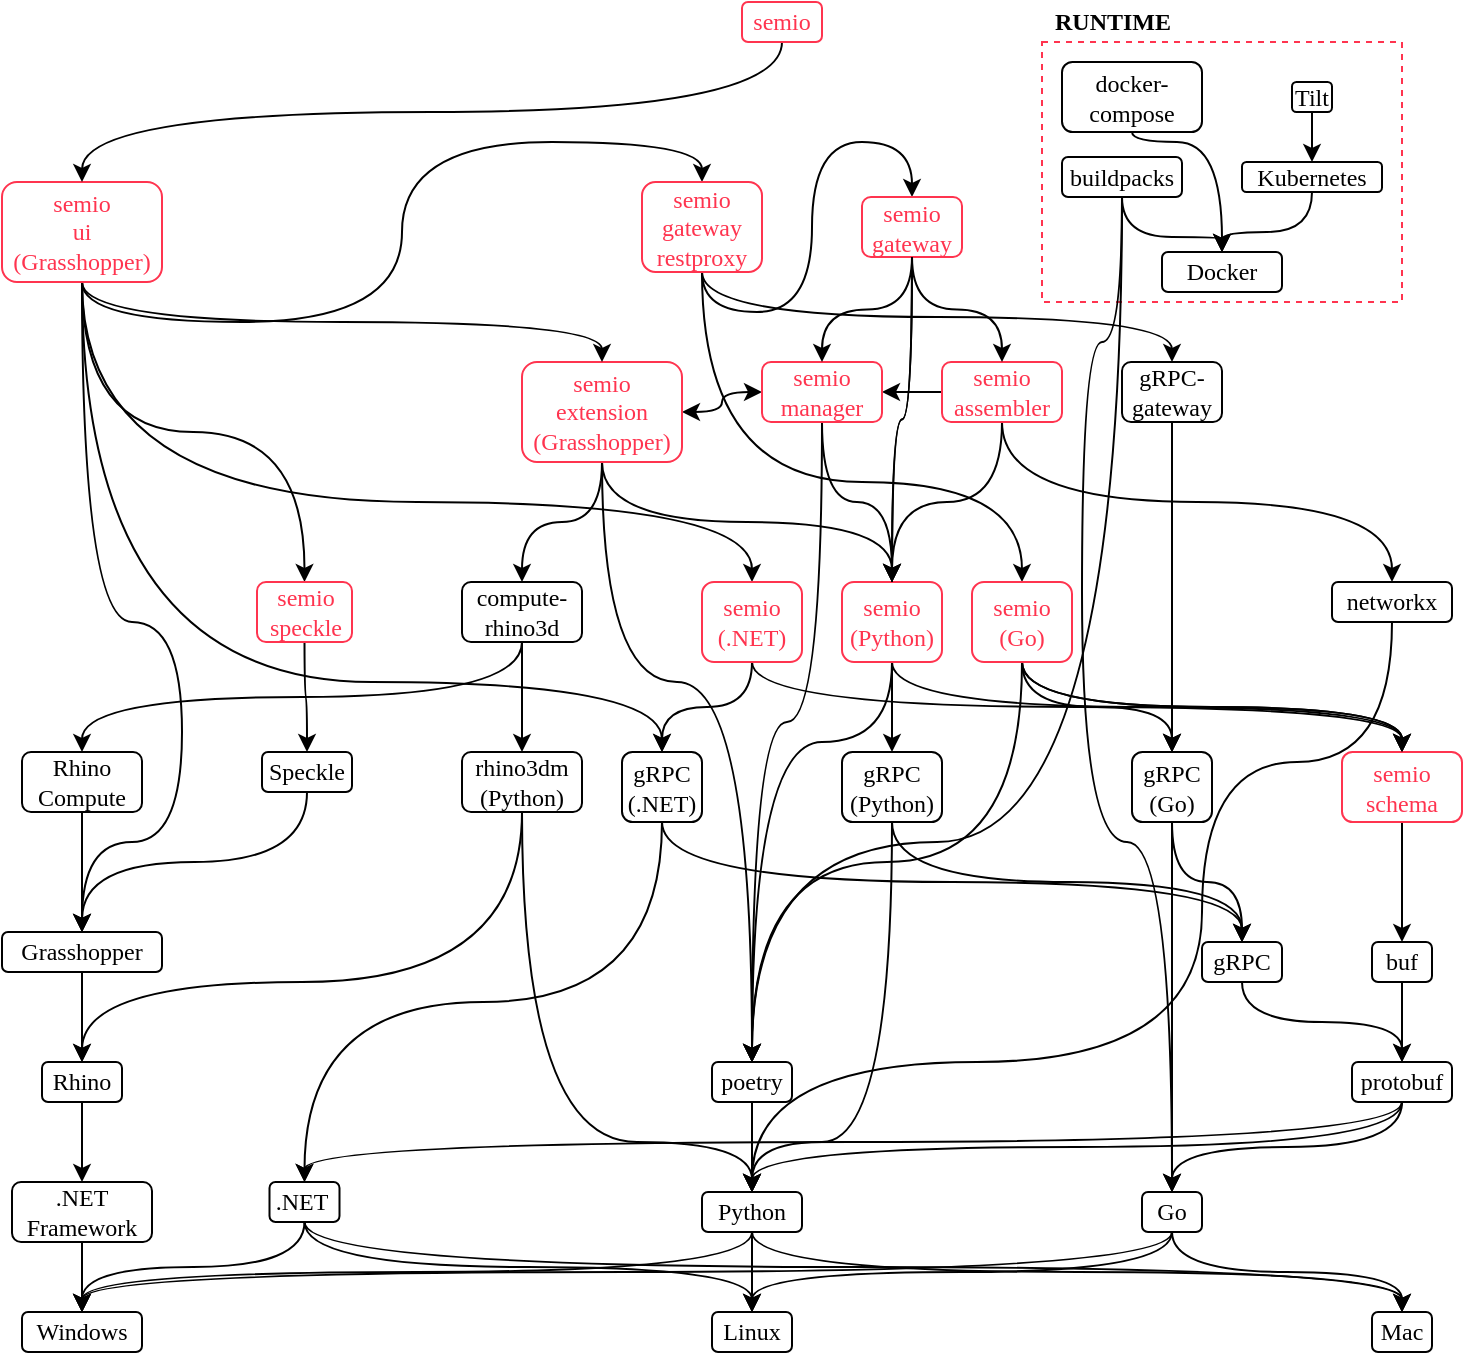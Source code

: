 <mxfile version="15.7.3" type="device"><diagram id="Dv8ey4STMA0pb-pKl83W" name="Page-1"><mxGraphModel dx="1952" dy="1957" grid="1" gridSize="10" guides="1" tooltips="1" connect="1" arrows="1" fold="1" page="1" pageScale="1" pageWidth="850" pageHeight="1100" math="0" shadow="0"><root><mxCell id="0"/><mxCell id="1" parent="0"/><mxCell id="xNmAudoR6igQYAy2_x1g-141" value="" style="rounded=0;whiteSpace=wrap;html=1;dashed=1;fontColor=#FF344F;strokeColor=#FF344F;fillColor=none;fontFamily=Times New Roman;" parent="1" vertex="1"><mxGeometry x="-70" y="-360" width="180" height="130" as="geometry"/></mxCell><mxCell id="xNmAudoR6igQYAy2_x1g-1" value="Windows" style="rounded=1;whiteSpace=wrap;html=1;fillColor=none;fontFamily=Times New Roman;" parent="1" vertex="1"><mxGeometry x="-580" y="275" width="60" height="20" as="geometry"/></mxCell><mxCell id="xNmAudoR6igQYAy2_x1g-2" value="Linux" style="rounded=1;whiteSpace=wrap;html=1;fillColor=none;fontFamily=Times New Roman;" parent="1" vertex="1"><mxGeometry x="-235" y="275" width="40" height="20" as="geometry"/></mxCell><mxCell id="xNmAudoR6igQYAy2_x1g-3" value="Mac" style="rounded=1;whiteSpace=wrap;html=1;fillColor=none;fontFamily=Times New Roman;" parent="1" vertex="1"><mxGeometry x="95" y="275" width="30" height="20" as="geometry"/></mxCell><mxCell id="xNmAudoR6igQYAy2_x1g-8" style="edgeStyle=orthogonalEdgeStyle;rounded=0;orthogonalLoop=1;jettySize=auto;html=1;exitX=0.5;exitY=1;exitDx=0;exitDy=0;entryX=0.5;entryY=0;entryDx=0;entryDy=0;fillColor=none;fontFamily=Times New Roman;" parent="1" source="xNmAudoR6igQYAy2_x1g-5" target="xNmAudoR6igQYAy2_x1g-1" edge="1"><mxGeometry relative="1" as="geometry"/></mxCell><mxCell id="xNmAudoR6igQYAy2_x1g-5" value=".NET Framework" style="rounded=1;whiteSpace=wrap;html=1;fillColor=none;fontFamily=Times New Roman;" parent="1" vertex="1"><mxGeometry x="-585" y="210" width="70" height="30" as="geometry"/></mxCell><mxCell id="xNmAudoR6igQYAy2_x1g-9" style="edgeStyle=orthogonalEdgeStyle;rounded=0;orthogonalLoop=1;jettySize=auto;html=1;exitX=0.5;exitY=1;exitDx=0;exitDy=0;entryX=0.5;entryY=0;entryDx=0;entryDy=0;curved=1;fillColor=none;fontFamily=Times New Roman;" parent="1" source="xNmAudoR6igQYAy2_x1g-6" target="xNmAudoR6igQYAy2_x1g-1" edge="1"><mxGeometry relative="1" as="geometry"/></mxCell><mxCell id="xNmAudoR6igQYAy2_x1g-11" style="edgeStyle=orthogonalEdgeStyle;rounded=0;orthogonalLoop=1;jettySize=auto;html=1;exitX=0.5;exitY=1;exitDx=0;exitDy=0;entryX=0.5;entryY=0;entryDx=0;entryDy=0;curved=1;fillColor=none;fontFamily=Times New Roman;" parent="1" source="xNmAudoR6igQYAy2_x1g-6" target="xNmAudoR6igQYAy2_x1g-2" edge="1"><mxGeometry relative="1" as="geometry"/></mxCell><mxCell id="xNmAudoR6igQYAy2_x1g-13" style="edgeStyle=orthogonalEdgeStyle;rounded=0;orthogonalLoop=1;jettySize=auto;html=1;exitX=0.5;exitY=1;exitDx=0;exitDy=0;entryX=0.5;entryY=0;entryDx=0;entryDy=0;curved=1;fillColor=none;fontFamily=Times New Roman;" parent="1" source="xNmAudoR6igQYAy2_x1g-6" target="xNmAudoR6igQYAy2_x1g-3" edge="1"><mxGeometry relative="1" as="geometry"/></mxCell><mxCell id="xNmAudoR6igQYAy2_x1g-6" value="Python" style="rounded=1;whiteSpace=wrap;html=1;fillColor=none;fontFamily=Times New Roman;" parent="1" vertex="1"><mxGeometry x="-240" y="215" width="50" height="20" as="geometry"/></mxCell><mxCell id="xNmAudoR6igQYAy2_x1g-10" style="edgeStyle=orthogonalEdgeStyle;rounded=0;orthogonalLoop=1;jettySize=auto;html=1;exitX=0.5;exitY=1;exitDx=0;exitDy=0;entryX=0.5;entryY=0;entryDx=0;entryDy=0;curved=1;fillColor=none;fontFamily=Times New Roman;" parent="1" source="xNmAudoR6igQYAy2_x1g-7" target="xNmAudoR6igQYAy2_x1g-6" edge="1"><mxGeometry relative="1" as="geometry"/></mxCell><mxCell id="xNmAudoR6igQYAy2_x1g-12" style="edgeStyle=orthogonalEdgeStyle;rounded=0;orthogonalLoop=1;jettySize=auto;html=1;exitX=0.5;exitY=1;exitDx=0;exitDy=0;entryX=0.5;entryY=0;entryDx=0;entryDy=0;curved=1;fillColor=none;fontFamily=Times New Roman;" parent="1" source="xNmAudoR6igQYAy2_x1g-7" target="xNmAudoR6igQYAy2_x1g-27" edge="1"><mxGeometry relative="1" as="geometry"/></mxCell><mxCell id="xNmAudoR6igQYAy2_x1g-31" style="edgeStyle=orthogonalEdgeStyle;curved=1;rounded=0;orthogonalLoop=1;jettySize=auto;html=1;exitX=0.5;exitY=1;exitDx=0;exitDy=0;entryX=0.5;entryY=0;entryDx=0;entryDy=0;fillColor=none;fontFamily=Times New Roman;" parent="1" source="xNmAudoR6igQYAy2_x1g-7" target="xNmAudoR6igQYAy2_x1g-36" edge="1"><mxGeometry relative="1" as="geometry"/></mxCell><mxCell id="xNmAudoR6igQYAy2_x1g-7" value="protobuf" style="rounded=1;whiteSpace=wrap;html=1;fillColor=none;fontFamily=Times New Roman;" parent="1" vertex="1"><mxGeometry x="85" y="150" width="50" height="20" as="geometry"/></mxCell><mxCell id="xNmAudoR6igQYAy2_x1g-17" style="edgeStyle=orthogonalEdgeStyle;curved=1;rounded=0;orthogonalLoop=1;jettySize=auto;html=1;exitX=0.5;exitY=1;exitDx=0;exitDy=0;entryX=0.5;entryY=0;entryDx=0;entryDy=0;fillColor=none;fontFamily=Times New Roman;" parent="1" source="xNmAudoR6igQYAy2_x1g-16" target="xNmAudoR6igQYAy2_x1g-6" edge="1"><mxGeometry relative="1" as="geometry"/></mxCell><mxCell id="xNmAudoR6igQYAy2_x1g-16" value="poetry" style="rounded=1;whiteSpace=wrap;html=1;fillColor=none;fontFamily=Times New Roman;" parent="1" vertex="1"><mxGeometry x="-235" y="150" width="40" height="20" as="geometry"/></mxCell><mxCell id="xNmAudoR6igQYAy2_x1g-19" style="edgeStyle=orthogonalEdgeStyle;curved=1;rounded=0;orthogonalLoop=1;jettySize=auto;html=1;exitX=0.5;exitY=1;exitDx=0;exitDy=0;entryX=0.5;entryY=0;entryDx=0;entryDy=0;fillColor=none;fontFamily=Times New Roman;" parent="1" source="xNmAudoR6igQYAy2_x1g-18" target="xNmAudoR6igQYAy2_x1g-7" edge="1"><mxGeometry relative="1" as="geometry"/></mxCell><mxCell id="xNmAudoR6igQYAy2_x1g-18" value="buf" style="rounded=1;whiteSpace=wrap;html=1;fillColor=none;fontFamily=Times New Roman;" parent="1" vertex="1"><mxGeometry x="95" y="90" width="30" height="20" as="geometry"/></mxCell><mxCell id="xNmAudoR6igQYAy2_x1g-21" style="edgeStyle=orthogonalEdgeStyle;curved=1;rounded=0;orthogonalLoop=1;jettySize=auto;html=1;exitX=0.5;exitY=1;exitDx=0;exitDy=0;entryX=0.5;entryY=0;entryDx=0;entryDy=0;fillColor=none;fontFamily=Times New Roman;" parent="1" source="xNmAudoR6igQYAy2_x1g-20" target="xNmAudoR6igQYAy2_x1g-7" edge="1"><mxGeometry relative="1" as="geometry"/></mxCell><mxCell id="xNmAudoR6igQYAy2_x1g-20" value="gRPC" style="rounded=1;whiteSpace=wrap;html=1;fillColor=none;fontFamily=Times New Roman;" parent="1" vertex="1"><mxGeometry x="10" y="90" width="40" height="20" as="geometry"/></mxCell><mxCell id="xNmAudoR6igQYAy2_x1g-24" style="edgeStyle=orthogonalEdgeStyle;curved=1;rounded=0;orthogonalLoop=1;jettySize=auto;html=1;exitX=0.5;exitY=1;exitDx=0;exitDy=0;entryX=0.5;entryY=0;entryDx=0;entryDy=0;fillColor=none;fontFamily=Times New Roman;" parent="1" source="xNmAudoR6igQYAy2_x1g-22" target="xNmAudoR6igQYAy2_x1g-6" edge="1"><mxGeometry relative="1" as="geometry"><Array as="points"><mxPoint x="-145" y="190"/><mxPoint x="-215" y="190"/></Array></mxGeometry></mxCell><mxCell id="xNmAudoR6igQYAy2_x1g-25" style="edgeStyle=orthogonalEdgeStyle;curved=1;rounded=0;orthogonalLoop=1;jettySize=auto;html=1;exitX=0.5;exitY=1;exitDx=0;exitDy=0;entryX=0.5;entryY=0;entryDx=0;entryDy=0;fillColor=none;fontFamily=Times New Roman;" parent="1" source="xNmAudoR6igQYAy2_x1g-22" target="xNmAudoR6igQYAy2_x1g-20" edge="1"><mxGeometry relative="1" as="geometry"/></mxCell><mxCell id="xNmAudoR6igQYAy2_x1g-22" value="gRPC&lt;br&gt;(Python)" style="rounded=1;whiteSpace=wrap;html=1;fillColor=none;fontFamily=Times New Roman;" parent="1" vertex="1"><mxGeometry x="-170" y="-5" width="50" height="35" as="geometry"/></mxCell><mxCell id="xNmAudoR6igQYAy2_x1g-32" style="edgeStyle=orthogonalEdgeStyle;curved=1;rounded=0;orthogonalLoop=1;jettySize=auto;html=1;exitX=0.5;exitY=1;exitDx=0;exitDy=0;entryX=0.5;entryY=0;entryDx=0;entryDy=0;fillColor=none;fontFamily=Times New Roman;" parent="1" source="xNmAudoR6igQYAy2_x1g-26" target="xNmAudoR6igQYAy2_x1g-27" edge="1"><mxGeometry relative="1" as="geometry"/></mxCell><mxCell id="xNmAudoR6igQYAy2_x1g-33" style="edgeStyle=orthogonalEdgeStyle;curved=1;rounded=0;orthogonalLoop=1;jettySize=auto;html=1;exitX=0.5;exitY=1;exitDx=0;exitDy=0;entryX=0.5;entryY=0;entryDx=0;entryDy=0;fillColor=none;fontFamily=Times New Roman;" parent="1" source="xNmAudoR6igQYAy2_x1g-26" target="xNmAudoR6igQYAy2_x1g-20" edge="1"><mxGeometry relative="1" as="geometry"/></mxCell><mxCell id="xNmAudoR6igQYAy2_x1g-28" style="edgeStyle=orthogonalEdgeStyle;curved=1;rounded=0;orthogonalLoop=1;jettySize=auto;html=1;exitX=0.5;exitY=1;exitDx=0;exitDy=0;entryX=0.5;entryY=0;entryDx=0;entryDy=0;fillColor=none;fontFamily=Times New Roman;" parent="1" source="xNmAudoR6igQYAy2_x1g-27" target="xNmAudoR6igQYAy2_x1g-1" edge="1"><mxGeometry relative="1" as="geometry"/></mxCell><mxCell id="xNmAudoR6igQYAy2_x1g-29" style="edgeStyle=orthogonalEdgeStyle;curved=1;rounded=0;orthogonalLoop=1;jettySize=auto;html=1;exitX=0.5;exitY=1;exitDx=0;exitDy=0;entryX=0.5;entryY=0;entryDx=0;entryDy=0;fillColor=none;fontFamily=Times New Roman;" parent="1" source="xNmAudoR6igQYAy2_x1g-27" target="xNmAudoR6igQYAy2_x1g-2" edge="1"><mxGeometry relative="1" as="geometry"/></mxCell><mxCell id="xNmAudoR6igQYAy2_x1g-30" style="edgeStyle=orthogonalEdgeStyle;curved=1;rounded=0;orthogonalLoop=1;jettySize=auto;html=1;exitX=0.5;exitY=1;exitDx=0;exitDy=0;entryX=0.5;entryY=0;entryDx=0;entryDy=0;fillColor=none;fontFamily=Times New Roman;" parent="1" source="xNmAudoR6igQYAy2_x1g-27" target="xNmAudoR6igQYAy2_x1g-3" edge="1"><mxGeometry relative="1" as="geometry"/></mxCell><mxCell id="xNmAudoR6igQYAy2_x1g-27" value=".NET&amp;nbsp;" style="rounded=1;whiteSpace=wrap;html=1;fillColor=none;fontFamily=Times New Roman;" parent="1" vertex="1"><mxGeometry x="-456.25" y="210" width="35" height="20" as="geometry"/></mxCell><mxCell id="xNmAudoR6igQYAy2_x1g-40" style="edgeStyle=orthogonalEdgeStyle;curved=1;rounded=0;orthogonalLoop=1;jettySize=auto;html=1;exitX=0.5;exitY=1;exitDx=0;exitDy=0;entryX=0.5;entryY=0;entryDx=0;entryDy=0;fillColor=none;fontFamily=Times New Roman;" parent="1" source="xNmAudoR6igQYAy2_x1g-35" target="xNmAudoR6igQYAy2_x1g-36" edge="1"><mxGeometry relative="1" as="geometry"/></mxCell><mxCell id="xNmAudoR6igQYAy2_x1g-171" style="edgeStyle=orthogonalEdgeStyle;curved=1;rounded=0;orthogonalLoop=1;jettySize=auto;html=1;exitX=0.5;exitY=1;exitDx=0;exitDy=0;entryX=0.5;entryY=0;entryDx=0;entryDy=0;fontColor=#000000;startArrow=none;startFill=0;endArrow=classic;endFill=1;fillColor=none;fontFamily=Times New Roman;" parent="1" source="xNmAudoR6igQYAy2_x1g-35" target="xNmAudoR6igQYAy2_x1g-20" edge="1"><mxGeometry relative="1" as="geometry"/></mxCell><mxCell id="xNmAudoR6igQYAy2_x1g-35" value="gRPC&lt;br&gt;(Go)" style="rounded=1;whiteSpace=wrap;html=1;fillColor=none;fontFamily=Times New Roman;" parent="1" vertex="1"><mxGeometry x="-25" y="-5" width="40" height="35" as="geometry"/></mxCell><mxCell id="xNmAudoR6igQYAy2_x1g-37" style="edgeStyle=orthogonalEdgeStyle;curved=1;rounded=0;orthogonalLoop=1;jettySize=auto;html=1;exitX=0.5;exitY=1;exitDx=0;exitDy=0;entryX=0.5;entryY=0;entryDx=0;entryDy=0;fillColor=none;fontFamily=Times New Roman;" parent="1" source="xNmAudoR6igQYAy2_x1g-36" target="xNmAudoR6igQYAy2_x1g-1" edge="1"><mxGeometry relative="1" as="geometry"/></mxCell><mxCell id="xNmAudoR6igQYAy2_x1g-38" style="edgeStyle=orthogonalEdgeStyle;curved=1;rounded=0;orthogonalLoop=1;jettySize=auto;html=1;exitX=0.5;exitY=1;exitDx=0;exitDy=0;entryX=0.5;entryY=0;entryDx=0;entryDy=0;fillColor=none;fontFamily=Times New Roman;" parent="1" source="xNmAudoR6igQYAy2_x1g-36" target="xNmAudoR6igQYAy2_x1g-2" edge="1"><mxGeometry relative="1" as="geometry"/></mxCell><mxCell id="xNmAudoR6igQYAy2_x1g-39" style="edgeStyle=orthogonalEdgeStyle;curved=1;rounded=0;orthogonalLoop=1;jettySize=auto;html=1;exitX=0.5;exitY=1;exitDx=0;exitDy=0;entryX=0.5;entryY=0;entryDx=0;entryDy=0;fillColor=none;fontFamily=Times New Roman;" parent="1" source="xNmAudoR6igQYAy2_x1g-36" target="xNmAudoR6igQYAy2_x1g-3" edge="1"><mxGeometry relative="1" as="geometry"/></mxCell><mxCell id="xNmAudoR6igQYAy2_x1g-36" value="Go" style="rounded=1;whiteSpace=wrap;html=1;fillColor=none;fontFamily=Times New Roman;" parent="1" vertex="1"><mxGeometry x="-20" y="215" width="30" height="20" as="geometry"/></mxCell><mxCell id="xNmAudoR6igQYAy2_x1g-43" style="edgeStyle=orthogonalEdgeStyle;curved=1;rounded=0;orthogonalLoop=1;jettySize=auto;html=1;exitX=0.5;exitY=1;exitDx=0;exitDy=0;entryX=0.5;entryY=0;entryDx=0;entryDy=0;fillColor=none;fontFamily=Times New Roman;" parent="1" source="xNmAudoR6igQYAy2_x1g-41" target="xNmAudoR6igQYAy2_x1g-35" edge="1"><mxGeometry relative="1" as="geometry"/></mxCell><mxCell id="xNmAudoR6igQYAy2_x1g-45" style="edgeStyle=orthogonalEdgeStyle;curved=1;rounded=0;orthogonalLoop=1;jettySize=auto;html=1;exitX=0.5;exitY=1;exitDx=0;exitDy=0;entryX=0.5;entryY=0;entryDx=0;entryDy=0;fillColor=none;fontFamily=Times New Roman;" parent="1" source="xNmAudoR6igQYAy2_x1g-44" target="xNmAudoR6igQYAy2_x1g-5" edge="1"><mxGeometry relative="1" as="geometry"/></mxCell><mxCell id="xNmAudoR6igQYAy2_x1g-44" value="Rhino" style="rounded=1;whiteSpace=wrap;html=1;fillColor=none;fontFamily=Times New Roman;" parent="1" vertex="1"><mxGeometry x="-570" y="150" width="40" height="20" as="geometry"/></mxCell><mxCell id="xNmAudoR6igQYAy2_x1g-48" style="edgeStyle=orthogonalEdgeStyle;curved=1;rounded=0;orthogonalLoop=1;jettySize=auto;html=1;exitX=0.5;exitY=1;exitDx=0;exitDy=0;entryX=0.5;entryY=0;entryDx=0;entryDy=0;fillColor=none;fontFamily=Times New Roman;" parent="1" source="xNmAudoR6igQYAy2_x1g-46" target="xNmAudoR6igQYAy2_x1g-49" edge="1"><mxGeometry relative="1" as="geometry"/></mxCell><mxCell id="xNmAudoR6igQYAy2_x1g-46" value="Rhino Compute" style="rounded=1;whiteSpace=wrap;html=1;fillColor=none;fontFamily=Times New Roman;" parent="1" vertex="1"><mxGeometry x="-580" y="-5" width="60" height="30" as="geometry"/></mxCell><mxCell id="xNmAudoR6igQYAy2_x1g-169" style="edgeStyle=orthogonalEdgeStyle;curved=1;rounded=0;orthogonalLoop=1;jettySize=auto;html=1;exitX=0.5;exitY=1;exitDx=0;exitDy=0;entryX=0.5;entryY=0;entryDx=0;entryDy=0;fontColor=#000000;startArrow=none;startFill=0;endArrow=classic;endFill=1;fillColor=none;fontFamily=Times New Roman;" parent="1" source="xNmAudoR6igQYAy2_x1g-49" target="xNmAudoR6igQYAy2_x1g-44" edge="1"><mxGeometry relative="1" as="geometry"/></mxCell><mxCell id="xNmAudoR6igQYAy2_x1g-49" value="Grasshopper" style="rounded=1;whiteSpace=wrap;html=1;fillColor=none;fontFamily=Times New Roman;" parent="1" vertex="1"><mxGeometry x="-590" y="85" width="80" height="20" as="geometry"/></mxCell><mxCell id="xNmAudoR6igQYAy2_x1g-53" style="edgeStyle=orthogonalEdgeStyle;curved=1;rounded=0;orthogonalLoop=1;jettySize=auto;html=1;exitX=0.5;exitY=1;exitDx=0;exitDy=0;entryX=0.5;entryY=0;entryDx=0;entryDy=0;fillColor=none;fontFamily=Times New Roman;" parent="1" source="xNmAudoR6igQYAy2_x1g-52" target="xNmAudoR6igQYAy2_x1g-49" edge="1"><mxGeometry relative="1" as="geometry"/></mxCell><mxCell id="xNmAudoR6igQYAy2_x1g-52" value="Speckle" style="rounded=1;whiteSpace=wrap;html=1;fillColor=none;fontFamily=Times New Roman;" parent="1" vertex="1"><mxGeometry x="-460" y="-5" width="45" height="20" as="geometry"/></mxCell><mxCell id="xNmAudoR6igQYAy2_x1g-67" style="edgeStyle=orthogonalEdgeStyle;curved=1;rounded=0;orthogonalLoop=1;jettySize=auto;html=1;exitX=0.5;exitY=1;exitDx=0;exitDy=0;entryX=0.5;entryY=0;entryDx=0;entryDy=0;fontColor=#FF344F;fillColor=none;fontFamily=Times New Roman;" parent="1" source="xNmAudoR6igQYAy2_x1g-54" target="xNmAudoR6igQYAy2_x1g-61" edge="1"><mxGeometry relative="1" as="geometry"/></mxCell><mxCell id="xNmAudoR6igQYAy2_x1g-70" style="edgeStyle=orthogonalEdgeStyle;curved=1;rounded=0;orthogonalLoop=1;jettySize=auto;html=1;exitX=0.5;exitY=1;exitDx=0;exitDy=0;entryX=0.5;entryY=0;entryDx=0;entryDy=0;fontColor=#FF344F;fillColor=none;fontFamily=Times New Roman;" parent="1" source="xNmAudoR6igQYAy2_x1g-54" target="xNmAudoR6igQYAy2_x1g-69" edge="1"><mxGeometry relative="1" as="geometry"/></mxCell><mxCell id="xNmAudoR6igQYAy2_x1g-147" style="edgeStyle=orthogonalEdgeStyle;curved=1;rounded=0;orthogonalLoop=1;jettySize=auto;html=1;exitX=1;exitY=0.5;exitDx=0;exitDy=0;entryX=0;entryY=0.5;entryDx=0;entryDy=0;fontColor=#000000;endArrow=classic;endFill=1;startArrow=classic;startFill=1;fillColor=none;fontFamily=Times New Roman;" parent="1" source="xNmAudoR6igQYAy2_x1g-54" target="xNmAudoR6igQYAy2_x1g-92" edge="1"><mxGeometry relative="1" as="geometry"/></mxCell><mxCell id="4cEs43FJUDD8LfQT-oY7-2" style="edgeStyle=orthogonalEdgeStyle;curved=1;rounded=0;orthogonalLoop=1;jettySize=auto;html=1;exitX=0.5;exitY=1;exitDx=0;exitDy=0;entryX=0.5;entryY=0;entryDx=0;entryDy=0;fillColor=none;fontFamily=Times New Roman;" parent="1" source="xNmAudoR6igQYAy2_x1g-54" target="xNmAudoR6igQYAy2_x1g-16" edge="1"><mxGeometry relative="1" as="geometry"><Array as="points"><mxPoint x="-290" y="-40"/><mxPoint x="-215" y="-40"/></Array></mxGeometry></mxCell><mxCell id="xNmAudoR6igQYAy2_x1g-54" value="semio&lt;br&gt;extension&lt;br&gt;(Grasshopper)" style="rounded=1;whiteSpace=wrap;html=1;strokeColor=#FF344F;fontColor=#FF344F;fillColor=none;fontFamily=Times New Roman;" parent="1" vertex="1"><mxGeometry x="-330" y="-200" width="80" height="50" as="geometry"/></mxCell><mxCell id="xNmAudoR6igQYAy2_x1g-57" style="edgeStyle=orthogonalEdgeStyle;curved=1;rounded=0;orthogonalLoop=1;jettySize=auto;html=1;exitX=0.5;exitY=1;exitDx=0;exitDy=0;fontColor=#FF344F;fillColor=none;fontFamily=Times New Roman;" parent="1" source="xNmAudoR6igQYAy2_x1g-55" target="xNmAudoR6igQYAy2_x1g-158" edge="1"><mxGeometry relative="1" as="geometry"/></mxCell><mxCell id="xNmAudoR6igQYAy2_x1g-74" style="edgeStyle=orthogonalEdgeStyle;curved=1;rounded=0;orthogonalLoop=1;jettySize=auto;html=1;exitX=0.5;exitY=1;exitDx=0;exitDy=0;entryX=0.5;entryY=0;entryDx=0;entryDy=0;fontColor=#FF344F;fillColor=none;fontFamily=Times New Roman;" parent="1" source="xNmAudoR6igQYAy2_x1g-55" target="xNmAudoR6igQYAy2_x1g-54" edge="1"><mxGeometry relative="1" as="geometry"/></mxCell><mxCell id="xNmAudoR6igQYAy2_x1g-108" style="edgeStyle=orthogonalEdgeStyle;curved=1;rounded=0;orthogonalLoop=1;jettySize=auto;html=1;exitX=0.5;exitY=1;exitDx=0;exitDy=0;entryX=0.5;entryY=0;entryDx=0;entryDy=0;fontColor=#FF344F;fillColor=none;fontFamily=Times New Roman;" parent="1" source="xNmAudoR6igQYAy2_x1g-55" target="xNmAudoR6igQYAy2_x1g-86" edge="1"><mxGeometry relative="1" as="geometry"/></mxCell><mxCell id="xNmAudoR6igQYAy2_x1g-113" style="edgeStyle=orthogonalEdgeStyle;curved=1;rounded=0;orthogonalLoop=1;jettySize=auto;html=1;exitX=0.5;exitY=1;exitDx=0;exitDy=0;entryX=0.5;entryY=0;entryDx=0;entryDy=0;fontColor=#FF344F;fillColor=none;fontFamily=Times New Roman;" parent="1" source="xNmAudoR6igQYAy2_x1g-55" target="xNmAudoR6igQYAy2_x1g-112" edge="1"><mxGeometry relative="1" as="geometry"><Array as="points"><mxPoint x="-550" y="-130"/><mxPoint x="-215" y="-130"/></Array></mxGeometry></mxCell><mxCell id="xNmAudoR6igQYAy2_x1g-157" style="edgeStyle=orthogonalEdgeStyle;curved=1;rounded=0;orthogonalLoop=1;jettySize=auto;html=1;exitX=0.5;exitY=1;exitDx=0;exitDy=0;entryX=0.5;entryY=0;entryDx=0;entryDy=0;fontColor=#000000;startArrow=none;startFill=0;endArrow=classic;endFill=1;fillColor=none;fontFamily=Times New Roman;" parent="1" source="xNmAudoR6igQYAy2_x1g-55" target="xNmAudoR6igQYAy2_x1g-49" edge="1"><mxGeometry relative="1" as="geometry"><Array as="points"><mxPoint x="-550" y="-70"/><mxPoint x="-500" y="-70"/><mxPoint x="-500" y="40"/><mxPoint x="-550" y="40"/></Array></mxGeometry></mxCell><mxCell id="xNmAudoR6igQYAy2_x1g-161" style="edgeStyle=orthogonalEdgeStyle;curved=1;rounded=0;orthogonalLoop=1;jettySize=auto;html=1;exitX=0.5;exitY=1;exitDx=0;exitDy=0;entryX=0.5;entryY=0;entryDx=0;entryDy=0;fontColor=#000000;startArrow=none;startFill=0;endArrow=classic;endFill=1;fillColor=none;fontFamily=Times New Roman;" parent="1" source="xNmAudoR6igQYAy2_x1g-55" target="xNmAudoR6igQYAy2_x1g-26" edge="1"><mxGeometry relative="1" as="geometry"><Array as="points"><mxPoint x="-550" y="-40"/><mxPoint x="-260" y="-40"/></Array></mxGeometry></mxCell><mxCell id="xNmAudoR6igQYAy2_x1g-55" value="semio&lt;br&gt;ui&lt;br&gt;(Grasshopper)" style="rounded=1;whiteSpace=wrap;html=1;strokeColor=#FF344F;fontColor=#FF344F;fillColor=none;fontFamily=Times New Roman;" parent="1" vertex="1"><mxGeometry x="-590" y="-290" width="80" height="50" as="geometry"/></mxCell><mxCell id="xNmAudoR6igQYAy2_x1g-152" style="edgeStyle=orthogonalEdgeStyle;curved=1;rounded=0;orthogonalLoop=1;jettySize=auto;html=1;exitX=0.5;exitY=1;exitDx=0;exitDy=0;entryX=0.5;entryY=0;entryDx=0;entryDy=0;fontColor=#000000;startArrow=none;startFill=0;endArrow=classic;endFill=1;fillColor=none;fontFamily=Times New Roman;" parent="1" source="xNmAudoR6igQYAy2_x1g-58" target="xNmAudoR6igQYAy2_x1g-44" edge="1"><mxGeometry relative="1" as="geometry"><Array as="points"><mxPoint x="-330" y="110"/><mxPoint x="-550" y="110"/></Array></mxGeometry></mxCell><mxCell id="xNmAudoR6igQYAy2_x1g-162" style="edgeStyle=orthogonalEdgeStyle;curved=1;rounded=0;orthogonalLoop=1;jettySize=auto;html=1;exitX=0.5;exitY=1;exitDx=0;exitDy=0;entryX=0.5;entryY=0;entryDx=0;entryDy=0;fontColor=#000000;startArrow=none;startFill=0;endArrow=classic;endFill=1;fillColor=none;fontFamily=Times New Roman;" parent="1" source="xNmAudoR6igQYAy2_x1g-58" target="xNmAudoR6igQYAy2_x1g-6" edge="1"><mxGeometry relative="1" as="geometry"><Array as="points"><mxPoint x="-330" y="190"/><mxPoint x="-215" y="190"/></Array></mxGeometry></mxCell><mxCell id="xNmAudoR6igQYAy2_x1g-58" value="rhino3dm&lt;br&gt;(Python)" style="rounded=1;whiteSpace=wrap;html=1;fillColor=none;fontFamily=Times New Roman;" parent="1" vertex="1"><mxGeometry x="-360" y="-5" width="60" height="30" as="geometry"/></mxCell><mxCell id="xNmAudoR6igQYAy2_x1g-64" style="edgeStyle=orthogonalEdgeStyle;curved=1;rounded=0;orthogonalLoop=1;jettySize=auto;html=1;exitX=0.5;exitY=1;exitDx=0;exitDy=0;entryX=0.5;entryY=0;entryDx=0;entryDy=0;fontColor=#FF344F;fillColor=none;fontFamily=Times New Roman;" parent="1" source="xNmAudoR6igQYAy2_x1g-61" target="xNmAudoR6igQYAy2_x1g-58" edge="1"><mxGeometry relative="1" as="geometry"/></mxCell><mxCell id="xNmAudoR6igQYAy2_x1g-65" style="edgeStyle=orthogonalEdgeStyle;curved=1;rounded=0;orthogonalLoop=1;jettySize=auto;html=1;exitX=0.5;exitY=1;exitDx=0;exitDy=0;entryX=0.5;entryY=0;entryDx=0;entryDy=0;fontColor=#FF344F;fillColor=none;fontFamily=Times New Roman;" parent="1" source="xNmAudoR6igQYAy2_x1g-61" target="xNmAudoR6igQYAy2_x1g-46" edge="1"><mxGeometry relative="1" as="geometry"/></mxCell><mxCell id="xNmAudoR6igQYAy2_x1g-61" value="compute-&lt;br&gt;rhino3d" style="rounded=1;whiteSpace=wrap;html=1;fillColor=none;fontFamily=Times New Roman;" parent="1" vertex="1"><mxGeometry x="-360" y="-90" width="60" height="30" as="geometry"/></mxCell><mxCell id="xNmAudoR6igQYAy2_x1g-72" style="edgeStyle=orthogonalEdgeStyle;curved=1;rounded=0;orthogonalLoop=1;jettySize=auto;html=1;exitX=0.5;exitY=1;exitDx=0;exitDy=0;entryX=0.5;entryY=0;entryDx=0;entryDy=0;fontColor=#FF344F;fillColor=none;fontFamily=Times New Roman;" parent="1" source="xNmAudoR6igQYAy2_x1g-69" target="xNmAudoR6igQYAy2_x1g-16" edge="1"><mxGeometry relative="1" as="geometry"><Array as="points"><mxPoint x="-145" y="-10"/><mxPoint x="-215" y="-10"/></Array></mxGeometry></mxCell><mxCell id="xNmAudoR6igQYAy2_x1g-84" style="edgeStyle=orthogonalEdgeStyle;curved=1;rounded=0;orthogonalLoop=1;jettySize=auto;html=1;exitX=0.5;exitY=1;exitDx=0;exitDy=0;entryX=0.5;entryY=0;entryDx=0;entryDy=0;fontColor=#FF344F;startArrow=none;fillColor=none;fontFamily=Times New Roman;" parent="1" source="xNmAudoR6igQYAy2_x1g-75" target="xNmAudoR6igQYAy2_x1g-82" edge="1"><mxGeometry relative="1" as="geometry"/></mxCell><mxCell id="xNmAudoR6igQYAy2_x1g-85" style="edgeStyle=orthogonalEdgeStyle;curved=1;rounded=0;orthogonalLoop=1;jettySize=auto;html=1;exitX=0.5;exitY=1;exitDx=0;exitDy=0;entryX=0.5;entryY=0;entryDx=0;entryDy=0;fontColor=#FF344F;fillColor=none;fontFamily=Times New Roman;" parent="1" source="xNmAudoR6igQYAy2_x1g-75" target="xNmAudoR6igQYAy2_x1g-82" edge="1"><mxGeometry relative="1" as="geometry"/></mxCell><mxCell id="xNmAudoR6igQYAy2_x1g-78" style="edgeStyle=orthogonalEdgeStyle;curved=1;rounded=0;orthogonalLoop=1;jettySize=auto;html=1;exitX=0.5;exitY=1;exitDx=0;exitDy=0;entryX=0.5;entryY=0;entryDx=0;entryDy=0;fontColor=#FF344F;fillColor=none;fontFamily=Times New Roman;" parent="1" source="xNmAudoR6igQYAy2_x1g-77" target="xNmAudoR6igQYAy2_x1g-55" edge="1"><mxGeometry relative="1" as="geometry"/></mxCell><mxCell id="xNmAudoR6igQYAy2_x1g-77" value="semio" style="rounded=1;whiteSpace=wrap;html=1;strokeColor=#FF344F;fontColor=#FF344F;fillColor=none;fontFamily=Times New Roman;" parent="1" vertex="1"><mxGeometry x="-220" y="-380" width="40" height="20" as="geometry"/></mxCell><mxCell id="xNmAudoR6igQYAy2_x1g-83" style="edgeStyle=orthogonalEdgeStyle;curved=1;rounded=0;orthogonalLoop=1;jettySize=auto;html=1;exitX=0.5;exitY=1;exitDx=0;exitDy=0;entryX=0.5;entryY=0;entryDx=0;entryDy=0;fontColor=#FF344F;fillColor=none;fontFamily=Times New Roman;" parent="1" source="xNmAudoR6igQYAy2_x1g-82" target="xNmAudoR6igQYAy2_x1g-18" edge="1"><mxGeometry relative="1" as="geometry"/></mxCell><mxCell id="xNmAudoR6igQYAy2_x1g-82" value="semio&lt;br&gt;schema" style="rounded=1;whiteSpace=wrap;html=1;strokeColor=#FF344F;fontColor=#FF344F;fillColor=none;fontFamily=Times New Roman;" parent="1" vertex="1"><mxGeometry x="80" y="-5" width="60" height="35" as="geometry"/></mxCell><mxCell id="xNmAudoR6igQYAy2_x1g-87" style="edgeStyle=orthogonalEdgeStyle;curved=1;rounded=0;orthogonalLoop=1;jettySize=auto;html=1;exitX=0.5;exitY=1;exitDx=0;exitDy=0;entryX=0.5;entryY=0;entryDx=0;entryDy=0;fontColor=#FF344F;fillColor=none;fontFamily=Times New Roman;" parent="1" source="xNmAudoR6igQYAy2_x1g-86" target="xNmAudoR6igQYAy2_x1g-41" edge="1"><mxGeometry relative="1" as="geometry"/></mxCell><mxCell id="xNmAudoR6igQYAy2_x1g-88" style="edgeStyle=orthogonalEdgeStyle;curved=1;rounded=0;orthogonalLoop=1;jettySize=auto;html=1;exitX=0.5;exitY=1;exitDx=0;exitDy=0;entryX=0.5;entryY=0;entryDx=0;entryDy=0;fontColor=#FF344F;fillColor=none;fontFamily=Times New Roman;" parent="1" source="xNmAudoR6igQYAy2_x1g-86" target="xNmAudoR6igQYAy2_x1g-75" edge="1"><mxGeometry relative="1" as="geometry"><Array as="points"><mxPoint x="-240" y="-140"/><mxPoint x="-80" y="-140"/></Array></mxGeometry></mxCell><mxCell id="xNmAudoR6igQYAy2_x1g-109" style="edgeStyle=orthogonalEdgeStyle;curved=1;rounded=0;orthogonalLoop=1;jettySize=auto;html=1;exitX=0.5;exitY=1;exitDx=0;exitDy=0;entryX=0.5;entryY=0;entryDx=0;entryDy=0;fontColor=#FF344F;fillColor=none;fontFamily=Times New Roman;" parent="1" source="xNmAudoR6igQYAy2_x1g-86" target="xNmAudoR6igQYAy2_x1g-95" edge="1"><mxGeometry relative="1" as="geometry"/></mxCell><mxCell id="xNmAudoR6igQYAy2_x1g-86" value="semio&lt;br&gt;gateway&lt;br&gt;restproxy" style="rounded=1;whiteSpace=wrap;html=1;strokeColor=#FF344F;fontColor=#FF344F;fillColor=none;fontFamily=Times New Roman;" parent="1" vertex="1"><mxGeometry x="-270" y="-290" width="60" height="45" as="geometry"/></mxCell><mxCell id="xNmAudoR6igQYAy2_x1g-90" style="edgeStyle=orthogonalEdgeStyle;curved=1;rounded=0;orthogonalLoop=1;jettySize=auto;html=1;exitX=0.5;exitY=1;exitDx=0;exitDy=0;entryX=0.5;entryY=0;entryDx=0;entryDy=0;fontColor=#FF344F;fillColor=none;fontFamily=Times New Roman;" parent="1" source="xNmAudoR6igQYAy2_x1g-89" target="xNmAudoR6igQYAy2_x1g-69" edge="1"><mxGeometry relative="1" as="geometry"/></mxCell><mxCell id="xNmAudoR6igQYAy2_x1g-91" style="edgeStyle=orthogonalEdgeStyle;curved=1;rounded=0;orthogonalLoop=1;jettySize=auto;html=1;exitX=0.5;exitY=1;exitDx=0;exitDy=0;entryX=0.5;entryY=0;entryDx=0;entryDy=0;fontColor=#FF344F;startArrow=none;fillColor=none;fontFamily=Times New Roman;" parent="1" source="xNmAudoR6igQYAy2_x1g-75" target="xNmAudoR6igQYAy2_x1g-16" edge="1"><mxGeometry relative="1" as="geometry"/></mxCell><mxCell id="xNmAudoR6igQYAy2_x1g-151" style="edgeStyle=orthogonalEdgeStyle;curved=1;rounded=0;orthogonalLoop=1;jettySize=auto;html=1;exitX=0.5;exitY=1;exitDx=0;exitDy=0;entryX=0.5;entryY=0;entryDx=0;entryDy=0;fontColor=#000000;startArrow=none;startFill=0;endArrow=classic;endFill=1;fillColor=none;fontFamily=Times New Roman;" parent="1" source="xNmAudoR6igQYAy2_x1g-89" target="xNmAudoR6igQYAy2_x1g-98" edge="1"><mxGeometry relative="1" as="geometry"/></mxCell><mxCell id="xNmAudoR6igQYAy2_x1g-172" style="edgeStyle=orthogonalEdgeStyle;curved=1;rounded=0;orthogonalLoop=1;jettySize=auto;html=1;exitX=0;exitY=0.5;exitDx=0;exitDy=0;entryX=1;entryY=0.5;entryDx=0;entryDy=0;fontColor=#000000;startArrow=none;startFill=0;endArrow=classic;endFill=1;fillColor=none;fontFamily=Times New Roman;" parent="1" source="xNmAudoR6igQYAy2_x1g-89" target="xNmAudoR6igQYAy2_x1g-92" edge="1"><mxGeometry relative="1" as="geometry"/></mxCell><mxCell id="xNmAudoR6igQYAy2_x1g-89" value="semio&lt;br&gt;assembler" style="rounded=1;whiteSpace=wrap;html=1;strokeColor=#FF344F;fontColor=#FF344F;fillColor=none;fontFamily=Times New Roman;" parent="1" vertex="1"><mxGeometry x="-120" y="-200" width="60" height="30" as="geometry"/></mxCell><mxCell id="xNmAudoR6igQYAy2_x1g-93" style="edgeStyle=orthogonalEdgeStyle;curved=1;rounded=0;orthogonalLoop=1;jettySize=auto;html=1;exitX=0.5;exitY=1;exitDx=0;exitDy=0;entryX=0.5;entryY=0;entryDx=0;entryDy=0;fontColor=#FF344F;fillColor=none;fontFamily=Times New Roman;" parent="1" source="xNmAudoR6igQYAy2_x1g-92" target="xNmAudoR6igQYAy2_x1g-69" edge="1"><mxGeometry relative="1" as="geometry"/></mxCell><mxCell id="xNmAudoR6igQYAy2_x1g-94" style="edgeStyle=orthogonalEdgeStyle;curved=1;rounded=0;orthogonalLoop=1;jettySize=auto;html=1;exitX=0.5;exitY=1;exitDx=0;exitDy=0;entryX=0.5;entryY=0;entryDx=0;entryDy=0;fontColor=#FF344F;fillColor=none;fontFamily=Times New Roman;" parent="1" source="xNmAudoR6igQYAy2_x1g-92" target="xNmAudoR6igQYAy2_x1g-16" edge="1"><mxGeometry relative="1" as="geometry"><Array as="points"><mxPoint x="-180" y="-20"/><mxPoint x="-215" y="-20"/></Array></mxGeometry></mxCell><mxCell id="xNmAudoR6igQYAy2_x1g-92" value="semio&lt;br&gt;manager" style="rounded=1;whiteSpace=wrap;html=1;strokeColor=#FF344F;fontColor=#FF344F;fillColor=none;fontFamily=Times New Roman;" parent="1" vertex="1"><mxGeometry x="-210" y="-200" width="60" height="30" as="geometry"/></mxCell><mxCell id="xNmAudoR6igQYAy2_x1g-96" style="edgeStyle=orthogonalEdgeStyle;curved=1;rounded=0;orthogonalLoop=1;jettySize=auto;html=1;exitX=0.5;exitY=1;exitDx=0;exitDy=0;entryX=0.5;entryY=0;entryDx=0;entryDy=0;fontColor=#FF344F;fillColor=none;fontFamily=Times New Roman;" parent="1" source="xNmAudoR6igQYAy2_x1g-95" target="xNmAudoR6igQYAy2_x1g-69" edge="1"><mxGeometry relative="1" as="geometry"/></mxCell><mxCell id="xNmAudoR6igQYAy2_x1g-106" style="edgeStyle=orthogonalEdgeStyle;curved=1;rounded=0;orthogonalLoop=1;jettySize=auto;html=1;exitX=0.5;exitY=1;exitDx=0;exitDy=0;entryX=0.5;entryY=0;entryDx=0;entryDy=0;fontColor=#FF344F;fillColor=none;fontFamily=Times New Roman;" parent="1" source="xNmAudoR6igQYAy2_x1g-95" target="xNmAudoR6igQYAy2_x1g-89" edge="1"><mxGeometry relative="1" as="geometry"/></mxCell><mxCell id="xNmAudoR6igQYAy2_x1g-107" style="edgeStyle=orthogonalEdgeStyle;curved=1;rounded=0;orthogonalLoop=1;jettySize=auto;html=1;exitX=0.5;exitY=1;exitDx=0;exitDy=0;entryX=0.5;entryY=0;entryDx=0;entryDy=0;fontColor=#FF344F;fillColor=none;fontFamily=Times New Roman;" parent="1" source="xNmAudoR6igQYAy2_x1g-95" target="xNmAudoR6igQYAy2_x1g-92" edge="1"><mxGeometry relative="1" as="geometry"/></mxCell><mxCell id="xNmAudoR6igQYAy2_x1g-95" value="semio&lt;br&gt;gateway" style="rounded=1;whiteSpace=wrap;html=1;strokeColor=#FF344F;fontColor=#FF344F;fillColor=none;fontFamily=Times New Roman;" parent="1" vertex="1"><mxGeometry x="-160" y="-282.5" width="50" height="30" as="geometry"/></mxCell><mxCell id="xNmAudoR6igQYAy2_x1g-99" style="edgeStyle=orthogonalEdgeStyle;curved=1;rounded=0;orthogonalLoop=1;jettySize=auto;html=1;exitX=0.5;exitY=1;exitDx=0;exitDy=0;entryX=0.5;entryY=0;entryDx=0;entryDy=0;fontColor=#FF344F;fillColor=none;fontFamily=Times New Roman;" parent="1" source="xNmAudoR6igQYAy2_x1g-98" target="xNmAudoR6igQYAy2_x1g-6" edge="1"><mxGeometry relative="1" as="geometry"><Array as="points"><mxPoint x="105"/><mxPoint x="10"/><mxPoint x="10" y="150"/><mxPoint x="-215" y="150"/></Array></mxGeometry></mxCell><mxCell id="xNmAudoR6igQYAy2_x1g-111" style="edgeStyle=orthogonalEdgeStyle;curved=1;rounded=0;orthogonalLoop=1;jettySize=auto;html=1;exitX=0.5;exitY=1;exitDx=0;exitDy=0;entryX=0.5;entryY=0;entryDx=0;entryDy=0;fontColor=#FF344F;startArrow=none;fillColor=none;fontFamily=Times New Roman;" parent="1" source="xNmAudoR6igQYAy2_x1g-41" target="xNmAudoR6igQYAy2_x1g-35" edge="1"><mxGeometry relative="1" as="geometry"/></mxCell><mxCell id="xNmAudoR6igQYAy2_x1g-114" style="edgeStyle=orthogonalEdgeStyle;curved=1;rounded=0;orthogonalLoop=1;jettySize=auto;html=1;exitX=0.5;exitY=1;exitDx=0;exitDy=0;entryX=0.5;entryY=0;entryDx=0;entryDy=0;fontColor=#FF344F;fillColor=none;fontFamily=Times New Roman;" parent="1" source="xNmAudoR6igQYAy2_x1g-112" target="xNmAudoR6igQYAy2_x1g-26" edge="1"><mxGeometry relative="1" as="geometry"/></mxCell><mxCell id="xNmAudoR6igQYAy2_x1g-116" style="edgeStyle=orthogonalEdgeStyle;curved=1;rounded=0;orthogonalLoop=1;jettySize=auto;html=1;exitX=0.5;exitY=1;exitDx=0;exitDy=0;entryX=0.5;entryY=0;entryDx=0;entryDy=0;fontColor=#FF344F;fillColor=none;fontFamily=Times New Roman;" parent="1" source="xNmAudoR6igQYAy2_x1g-112" target="xNmAudoR6igQYAy2_x1g-82" edge="1"><mxGeometry relative="1" as="geometry"/></mxCell><mxCell id="xNmAudoR6igQYAy2_x1g-112" value="semio&lt;br&gt;(.NET)" style="rounded=1;whiteSpace=wrap;html=1;strokeColor=#FF344F;fontColor=#FF344F;fillColor=none;fontFamily=Times New Roman;" parent="1" vertex="1"><mxGeometry x="-240" y="-90" width="50" height="40" as="geometry"/></mxCell><mxCell id="xNmAudoR6igQYAy2_x1g-26" value="gRPC&lt;br&gt;(.NET)" style="rounded=1;whiteSpace=wrap;html=1;fillColor=none;fontFamily=Times New Roman;" parent="1" vertex="1"><mxGeometry x="-280" y="-5" width="40" height="35" as="geometry"/></mxCell><mxCell id="xNmAudoR6igQYAy2_x1g-143" style="edgeStyle=orthogonalEdgeStyle;curved=1;rounded=0;orthogonalLoop=1;jettySize=auto;html=1;exitX=0.5;exitY=1;exitDx=0;exitDy=0;entryX=0.5;entryY=0;entryDx=0;entryDy=0;fontColor=#000000;endArrow=classic;endFill=1;fillColor=none;fontFamily=Times New Roman;" parent="1" source="xNmAudoR6igQYAy2_x1g-69" target="xNmAudoR6igQYAy2_x1g-22" edge="1"><mxGeometry relative="1" as="geometry"/></mxCell><mxCell id="xNmAudoR6igQYAy2_x1g-170" style="edgeStyle=orthogonalEdgeStyle;curved=1;rounded=0;orthogonalLoop=1;jettySize=auto;html=1;exitX=0.5;exitY=1;exitDx=0;exitDy=0;entryX=0.5;entryY=0;entryDx=0;entryDy=0;fontColor=#000000;startArrow=none;startFill=0;endArrow=classic;endFill=1;fillColor=none;fontFamily=Times New Roman;" parent="1" source="xNmAudoR6igQYAy2_x1g-69" target="xNmAudoR6igQYAy2_x1g-82" edge="1"><mxGeometry relative="1" as="geometry"/></mxCell><mxCell id="xNmAudoR6igQYAy2_x1g-69" value="semio&lt;br&gt;(Python)" style="rounded=1;whiteSpace=wrap;html=1;strokeColor=#FF344F;fontColor=#FF344F;fillColor=none;fontFamily=Times New Roman;" parent="1" vertex="1"><mxGeometry x="-170" y="-90" width="50" height="40" as="geometry"/></mxCell><mxCell id="xNmAudoR6igQYAy2_x1g-117" value="" style="edgeStyle=orthogonalEdgeStyle;curved=1;rounded=0;orthogonalLoop=1;jettySize=auto;html=1;exitX=0.5;exitY=1;exitDx=0;exitDy=0;entryX=0.5;entryY=0;entryDx=0;entryDy=0;fontColor=#FF344F;endArrow=none;fillColor=none;fontFamily=Times New Roman;" parent="1" source="xNmAudoR6igQYAy2_x1g-95" target="xNmAudoR6igQYAy2_x1g-69" edge="1"><mxGeometry relative="1" as="geometry"><mxPoint x="-165" y="-190" as="sourcePoint"/><mxPoint x="-215" y="250" as="targetPoint"/></mxGeometry></mxCell><mxCell id="xNmAudoR6igQYAy2_x1g-149" style="edgeStyle=orthogonalEdgeStyle;curved=1;rounded=0;orthogonalLoop=1;jettySize=auto;html=1;exitX=0.5;exitY=1;exitDx=0;exitDy=0;entryX=0.5;entryY=0;entryDx=0;entryDy=0;fontColor=#000000;startArrow=none;startFill=0;endArrow=classic;endFill=1;fillColor=none;fontFamily=Times New Roman;" parent="1" source="xNmAudoR6igQYAy2_x1g-75" target="xNmAudoR6igQYAy2_x1g-35" edge="1"><mxGeometry relative="1" as="geometry"/></mxCell><mxCell id="xNmAudoR6igQYAy2_x1g-75" value="semio&lt;br&gt;(Go)" style="rounded=1;whiteSpace=wrap;html=1;strokeColor=#FF344F;fontColor=#FF344F;fillColor=none;fontFamily=Times New Roman;" parent="1" vertex="1"><mxGeometry x="-105" y="-90" width="50" height="40" as="geometry"/></mxCell><mxCell id="xNmAudoR6igQYAy2_x1g-41" value="gRPC- gateway" style="rounded=1;whiteSpace=wrap;html=1;fillColor=none;fontFamily=Times New Roman;" parent="1" vertex="1"><mxGeometry x="-30" y="-200" width="50" height="30" as="geometry"/></mxCell><mxCell id="xNmAudoR6igQYAy2_x1g-139" style="edgeStyle=orthogonalEdgeStyle;curved=1;rounded=0;orthogonalLoop=1;jettySize=auto;html=1;exitX=0.5;exitY=1;exitDx=0;exitDy=0;entryX=0.5;entryY=0;entryDx=0;entryDy=0;fontColor=#FF344F;endArrow=classic;endFill=1;fillColor=none;fontFamily=Times New Roman;" parent="1" source="xNmAudoR6igQYAy2_x1g-126" target="xNmAudoR6igQYAy2_x1g-129" edge="1"><mxGeometry relative="1" as="geometry"/></mxCell><mxCell id="xNmAudoR6igQYAy2_x1g-163" style="edgeStyle=orthogonalEdgeStyle;curved=1;rounded=0;orthogonalLoop=1;jettySize=auto;html=1;exitX=0.5;exitY=1;exitDx=0;exitDy=0;entryX=0.5;entryY=0;entryDx=0;entryDy=0;fontColor=#000000;startArrow=none;startFill=0;endArrow=classic;endFill=1;fillColor=none;fontFamily=Times New Roman;" parent="1" source="xNmAudoR6igQYAy2_x1g-126" target="xNmAudoR6igQYAy2_x1g-16" edge="1"><mxGeometry relative="1" as="geometry"><Array as="points"><mxPoint x="-30" y="40"/><mxPoint x="-215" y="40"/></Array></mxGeometry></mxCell><mxCell id="4cEs43FJUDD8LfQT-oY7-1" style="edgeStyle=orthogonalEdgeStyle;rounded=0;orthogonalLoop=1;jettySize=auto;html=1;exitX=0.5;exitY=1;exitDx=0;exitDy=0;entryX=0.5;entryY=0;entryDx=0;entryDy=0;curved=1;fillColor=none;fontFamily=Times New Roman;" parent="1" source="xNmAudoR6igQYAy2_x1g-126" target="xNmAudoR6igQYAy2_x1g-36" edge="1"><mxGeometry relative="1" as="geometry"><Array as="points"><mxPoint x="-30" y="-210"/><mxPoint x="-50" y="-210"/><mxPoint x="-50" y="40"/><mxPoint x="-5" y="40"/></Array></mxGeometry></mxCell><mxCell id="xNmAudoR6igQYAy2_x1g-126" value="buildpacks" style="rounded=1;whiteSpace=wrap;html=1;fillColor=none;fontFamily=Times New Roman;" parent="1" vertex="1"><mxGeometry x="-60" y="-302.5" width="60" height="20" as="geometry"/></mxCell><mxCell id="xNmAudoR6igQYAy2_x1g-129" value="Docker" style="rounded=1;whiteSpace=wrap;html=1;fillColor=none;fontFamily=Times New Roman;" parent="1" vertex="1"><mxGeometry x="-10" y="-255" width="60" height="20" as="geometry"/></mxCell><mxCell id="xNmAudoR6igQYAy2_x1g-140" style="edgeStyle=orthogonalEdgeStyle;curved=1;rounded=0;orthogonalLoop=1;jettySize=auto;html=1;exitX=0.5;exitY=1;exitDx=0;exitDy=0;entryX=0.5;entryY=0;entryDx=0;entryDy=0;fontColor=#FF344F;endArrow=classic;endFill=1;fillColor=none;fontFamily=Times New Roman;" parent="1" source="xNmAudoR6igQYAy2_x1g-131" target="xNmAudoR6igQYAy2_x1g-129" edge="1"><mxGeometry relative="1" as="geometry"><Array as="points"><mxPoint x="-25" y="-310"/><mxPoint x="20" y="-310"/></Array></mxGeometry></mxCell><mxCell id="xNmAudoR6igQYAy2_x1g-131" value="docker-compose" style="rounded=1;whiteSpace=wrap;html=1;fillColor=none;fontFamily=Times New Roman;" parent="1" vertex="1"><mxGeometry x="-60" y="-350" width="70" height="35" as="geometry"/></mxCell><mxCell id="xNmAudoR6igQYAy2_x1g-142" value="&lt;font color=&quot;#000000&quot;&gt;&lt;b&gt;RUNTIME&lt;/b&gt;&lt;/font&gt;" style="text;html=1;align=center;verticalAlign=middle;resizable=0;points=[];autosize=1;strokeColor=none;fillColor=none;fontColor=#FF344F;fontFamily=Times New Roman;" parent="1" vertex="1"><mxGeometry x="-70" y="-380" width="70" height="20" as="geometry"/></mxCell><mxCell id="xNmAudoR6igQYAy2_x1g-98" value="networkx" style="rounded=1;whiteSpace=wrap;html=1;fillColor=none;fontFamily=Times New Roman;" parent="1" vertex="1"><mxGeometry x="75" y="-90" width="60" height="20" as="geometry"/></mxCell><mxCell id="xNmAudoR6igQYAy2_x1g-160" style="edgeStyle=orthogonalEdgeStyle;curved=1;rounded=0;orthogonalLoop=1;jettySize=auto;html=1;exitX=0.5;exitY=1;exitDx=0;exitDy=0;entryX=0.5;entryY=0;entryDx=0;entryDy=0;fontColor=#000000;startArrow=none;startFill=0;endArrow=classic;endFill=1;fillColor=none;fontFamily=Times New Roman;" parent="1" source="xNmAudoR6igQYAy2_x1g-158" target="xNmAudoR6igQYAy2_x1g-52" edge="1"><mxGeometry relative="1" as="geometry"/></mxCell><mxCell id="xNmAudoR6igQYAy2_x1g-158" value="semio speckle&lt;br&gt;" style="rounded=1;whiteSpace=wrap;html=1;strokeColor=#FF344F;fontColor=#FF344F;fillColor=none;fontFamily=Times New Roman;" parent="1" vertex="1"><mxGeometry x="-462.5" y="-90" width="47.5" height="30" as="geometry"/></mxCell><mxCell id="4cEs43FJUDD8LfQT-oY7-6" style="edgeStyle=orthogonalEdgeStyle;curved=1;rounded=0;orthogonalLoop=1;jettySize=auto;html=1;exitX=0.5;exitY=1;exitDx=0;exitDy=0;entryX=0.5;entryY=0;entryDx=0;entryDy=0;fillColor=none;fontFamily=Times New Roman;" parent="1" source="4cEs43FJUDD8LfQT-oY7-3" target="xNmAudoR6igQYAy2_x1g-129" edge="1"><mxGeometry relative="1" as="geometry"/></mxCell><mxCell id="4cEs43FJUDD8LfQT-oY7-3" value="Kubernetes" style="rounded=1;whiteSpace=wrap;html=1;fillColor=none;fontFamily=Times New Roman;" parent="1" vertex="1"><mxGeometry x="30" y="-300" width="70" height="15" as="geometry"/></mxCell><mxCell id="4cEs43FJUDD8LfQT-oY7-5" style="edgeStyle=orthogonalEdgeStyle;curved=1;rounded=0;orthogonalLoop=1;jettySize=auto;html=1;exitX=0.5;exitY=1;exitDx=0;exitDy=0;entryX=0.5;entryY=0;entryDx=0;entryDy=0;fillColor=none;fontFamily=Times New Roman;" parent="1" source="4cEs43FJUDD8LfQT-oY7-4" target="4cEs43FJUDD8LfQT-oY7-3" edge="1"><mxGeometry relative="1" as="geometry"/></mxCell><mxCell id="4cEs43FJUDD8LfQT-oY7-4" value="Tilt" style="rounded=1;whiteSpace=wrap;html=1;fillColor=none;fontFamily=Times New Roman;" parent="1" vertex="1"><mxGeometry x="55" y="-340" width="20" height="15" as="geometry"/></mxCell></root></mxGraphModel></diagram></mxfile>